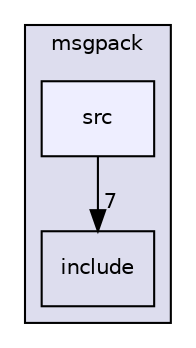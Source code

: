 digraph "C:/Users/folae/Documents/Code/Big-Projects/ArkScript/Ark/lib/modules/msgpack/src" {
  compound=true
  node [ fontsize="10", fontname="Helvetica"];
  edge [ labelfontsize="10", labelfontname="Helvetica"];
  subgraph clusterdir_90d684f488063271c779a5731f248194 {
    graph [ bgcolor="#ddddee", pencolor="black", label="msgpack" fontname="Helvetica", fontsize="10", URL="dir_90d684f488063271c779a5731f248194.html"]
  dir_fe09a55e7017d82587977f5cd5293b79 [shape=box label="include" URL="dir_fe09a55e7017d82587977f5cd5293b79.html"];
  dir_f409bd4feecac0c999e2dffb915bd7d6 [shape=box, label="src", style="filled", fillcolor="#eeeeff", pencolor="black", URL="dir_f409bd4feecac0c999e2dffb915bd7d6.html"];
  }
  dir_f409bd4feecac0c999e2dffb915bd7d6->dir_fe09a55e7017d82587977f5cd5293b79 [headlabel="7", labeldistance=1.5 headhref="dir_000034_000033.html"];
}
